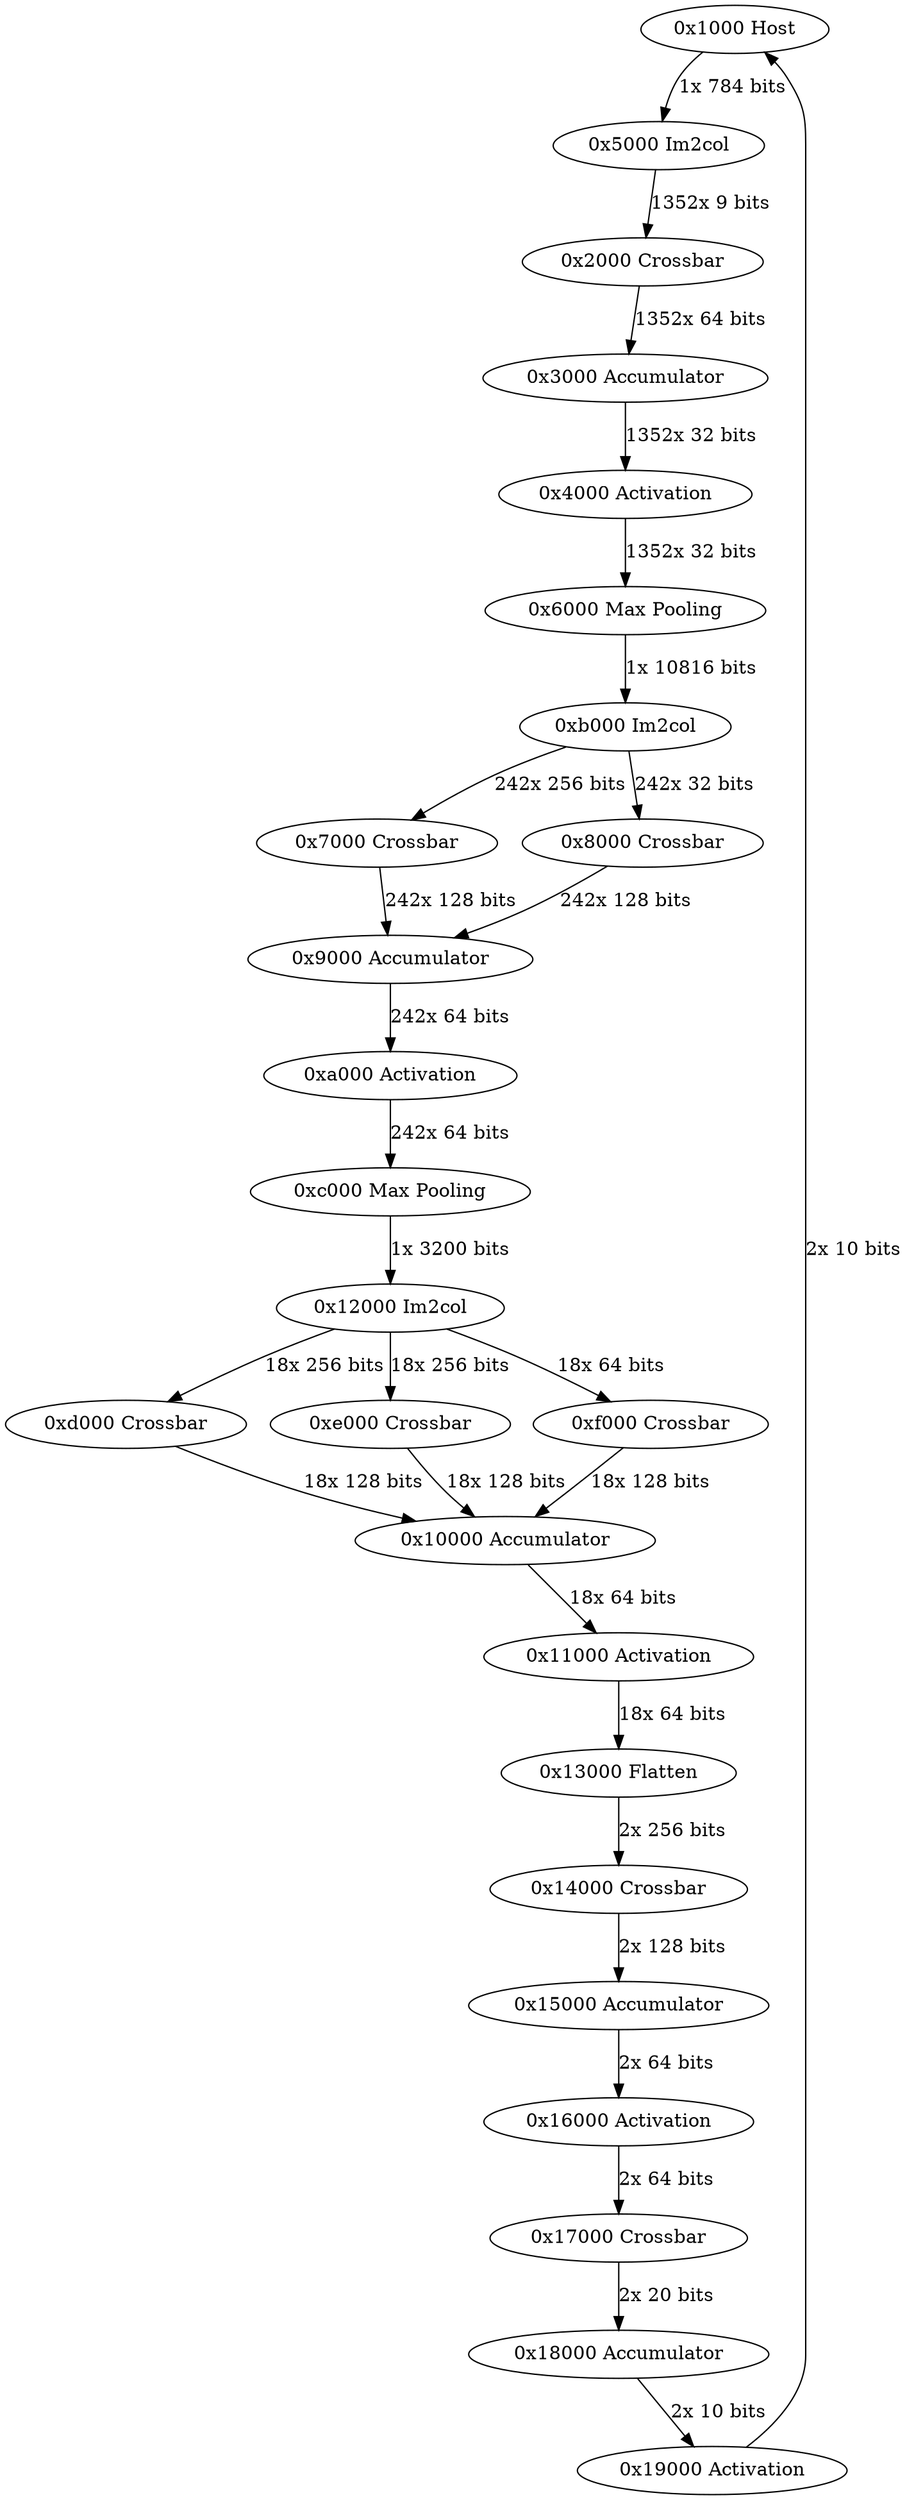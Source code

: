 digraph InterconnectGraph {
  "0x1000 Host" -> "0x5000 Im2col" [label="1x 784 bits"];
  "0x5000 Im2col" -> "0x2000 Crossbar" [label="1352x 9 bits"];
  "0x2000 Crossbar" -> "0x3000 Accumulator" [label="1352x 64 bits"];
  "0x3000 Accumulator" -> "0x4000 Activation" [label="1352x 32 bits"];
  "0x4000 Activation" -> "0x6000 Max Pooling" [label="1352x 32 bits"];
  "0x6000 Max Pooling" -> "0xb000 Im2col" [label="1x 10816 bits"];
  "0xb000 Im2col" -> "0x7000 Crossbar" [label="242x 256 bits"];
  "0xb000 Im2col" -> "0x8000 Crossbar" [label="242x 32 bits"];
  "0x7000 Crossbar" -> "0x9000 Accumulator" [label="242x 128 bits"];
  "0x8000 Crossbar" -> "0x9000 Accumulator" [label="242x 128 bits"];
  "0x9000 Accumulator" -> "0xa000 Activation" [label="242x 64 bits"];
  "0xa000 Activation" -> "0xc000 Max Pooling" [label="242x 64 bits"];
  "0xc000 Max Pooling" -> "0x12000 Im2col" [label="1x 3200 bits"];
  "0x12000 Im2col" -> "0xd000 Crossbar" [label="18x 256 bits"];
  "0x12000 Im2col" -> "0xe000 Crossbar" [label="18x 256 bits"];
  "0x12000 Im2col" -> "0xf000 Crossbar" [label="18x 64 bits"];
  "0xd000 Crossbar" -> "0x10000 Accumulator" [label="18x 128 bits"];
  "0xe000 Crossbar" -> "0x10000 Accumulator" [label="18x 128 bits"];
  "0xf000 Crossbar" -> "0x10000 Accumulator" [label="18x 128 bits"];
  "0x10000 Accumulator" -> "0x11000 Activation" [label="18x 64 bits"];
  "0x11000 Activation" -> "0x13000 Flatten" [label="18x 64 bits"];
  "0x13000 Flatten" -> "0x14000 Crossbar" [label="2x 256 bits"];
  "0x14000 Crossbar" -> "0x15000 Accumulator" [label="2x 128 bits"];
  "0x15000 Accumulator" -> "0x16000 Activation" [label="2x 64 bits"];
  "0x16000 Activation" -> "0x17000 Crossbar" [label="2x 64 bits"];
  "0x17000 Crossbar" -> "0x18000 Accumulator" [label="2x 20 bits"];
  "0x18000 Accumulator" -> "0x19000 Activation" [label="2x 10 bits"];
  "0x19000 Activation" -> "0x1000 Host" [label="2x 10 bits"];
}
